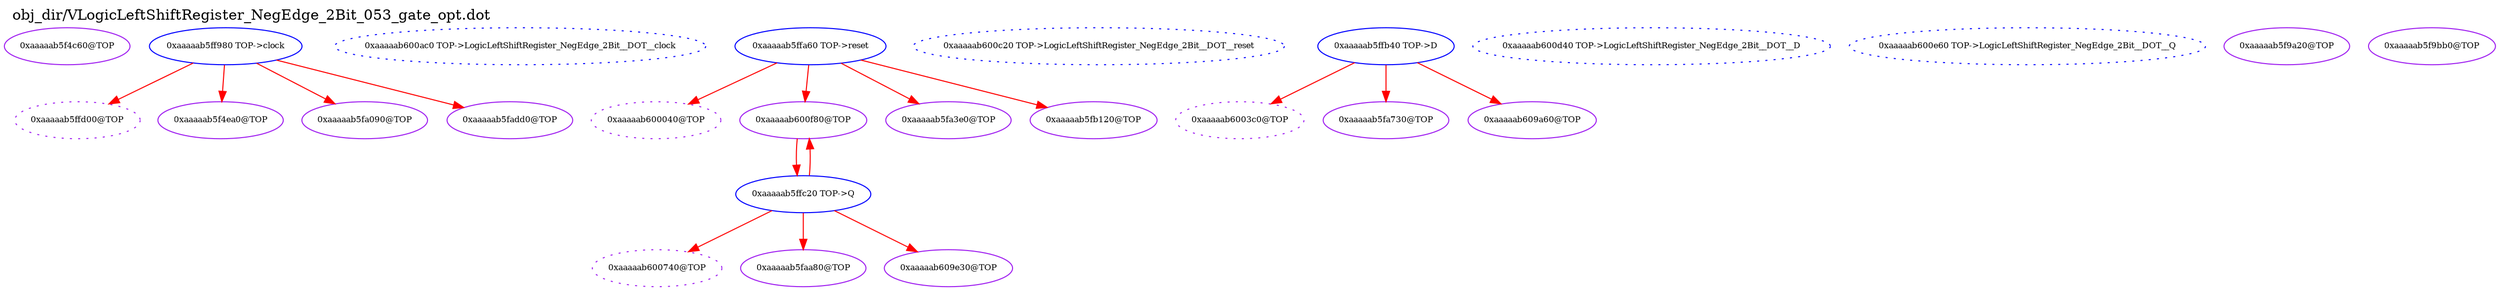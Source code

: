 digraph v3graph {
	graph	[label="obj_dir/VLogicLeftShiftRegister_NegEdge_2Bit_053_gate_opt.dot",
		 labelloc=t, labeljust=l,
		 //size="7.5,10",
		 rankdir=TB];
	n0	[fontsize=8 label="0xaaaaab5f4c60@TOP", color=purple];
	n1	[fontsize=8 label="0xaaaaab5ffd00@TOP", color=purple, style=dotted];
	n2	[fontsize=8 label="0xaaaaab5ff980 TOP->clock", color=blue];
	n3	[fontsize=8 label="0xaaaaab600ac0 TOP->LogicLeftShiftRegister_NegEdge_2Bit__DOT__clock", color=blue, style=dotted];
	n4	[fontsize=8 label="0xaaaaab600040@TOP", color=purple, style=dotted];
	n5	[fontsize=8 label="0xaaaaab5ffa60 TOP->reset", color=blue];
	n6	[fontsize=8 label="0xaaaaab600c20 TOP->LogicLeftShiftRegister_NegEdge_2Bit__DOT__reset", color=blue, style=dotted];
	n7	[fontsize=8 label="0xaaaaab6003c0@TOP", color=purple, style=dotted];
	n8	[fontsize=8 label="0xaaaaab5ffb40 TOP->D", color=blue];
	n9	[fontsize=8 label="0xaaaaab600d40 TOP->LogicLeftShiftRegister_NegEdge_2Bit__DOT__D", color=blue, style=dotted];
	n10	[fontsize=8 label="0xaaaaab600740@TOP", color=purple, style=dotted];
	n11	[fontsize=8 label="0xaaaaab5ffc20 TOP->Q", color=blue];
	n12	[fontsize=8 label="0xaaaaab600e60 TOP->LogicLeftShiftRegister_NegEdge_2Bit__DOT__Q", color=blue, style=dotted];
	n13	[fontsize=8 label="0xaaaaab5f4ea0@TOP", color=purple];
	n14	[fontsize=8 label="0xaaaaab600f80@TOP", color=purple];
	n15	[fontsize=8 label="0xaaaaab5f9a20@TOP", color=purple];
	n16	[fontsize=8 label="0xaaaaab5f9bb0@TOP", color=purple];
	n17	[fontsize=8 label="0xaaaaab5fa090@TOP", color=purple];
	n18	[fontsize=8 label="0xaaaaab5fa3e0@TOP", color=purple];
	n19	[fontsize=8 label="0xaaaaab5fa730@TOP", color=purple];
	n20	[fontsize=8 label="0xaaaaab5faa80@TOP", color=purple];
	n21	[fontsize=8 label="0xaaaaab5fadd0@TOP", color=purple];
	n22	[fontsize=8 label="0xaaaaab5fb120@TOP", color=purple];
	n23	[fontsize=8 label="0xaaaaab609a60@TOP", color=purple];
	n24	[fontsize=8 label="0xaaaaab609e30@TOP", color=purple];
	n2 -> n1 [fontsize=8 label="" weight=1 color=red];
	n2 -> n13 [fontsize=8 label="" weight=1 color=red];
	n2 -> n17 [fontsize=8 label="" weight=1 color=red];
	n2 -> n21 [fontsize=8 label="" weight=1 color=red];
	n5 -> n4 [fontsize=8 label="" weight=1 color=red];
	n5 -> n14 [fontsize=8 label="" weight=1 color=red];
	n5 -> n18 [fontsize=8 label="" weight=1 color=red];
	n5 -> n22 [fontsize=8 label="" weight=1 color=red];
	n8 -> n7 [fontsize=8 label="" weight=1 color=red];
	n8 -> n19 [fontsize=8 label="" weight=1 color=red];
	n8 -> n23 [fontsize=8 label="" weight=1 color=red];
	n11 -> n10 [fontsize=8 label="" weight=1 color=red];
	n11 -> n14 [fontsize=8 label="" weight=1 color=red];
	n11 -> n20 [fontsize=8 label="" weight=1 color=red];
	n11 -> n24 [fontsize=8 label="" weight=1 color=red];
	n14 -> n11 [fontsize=8 label="" weight=1 color=red];
}
